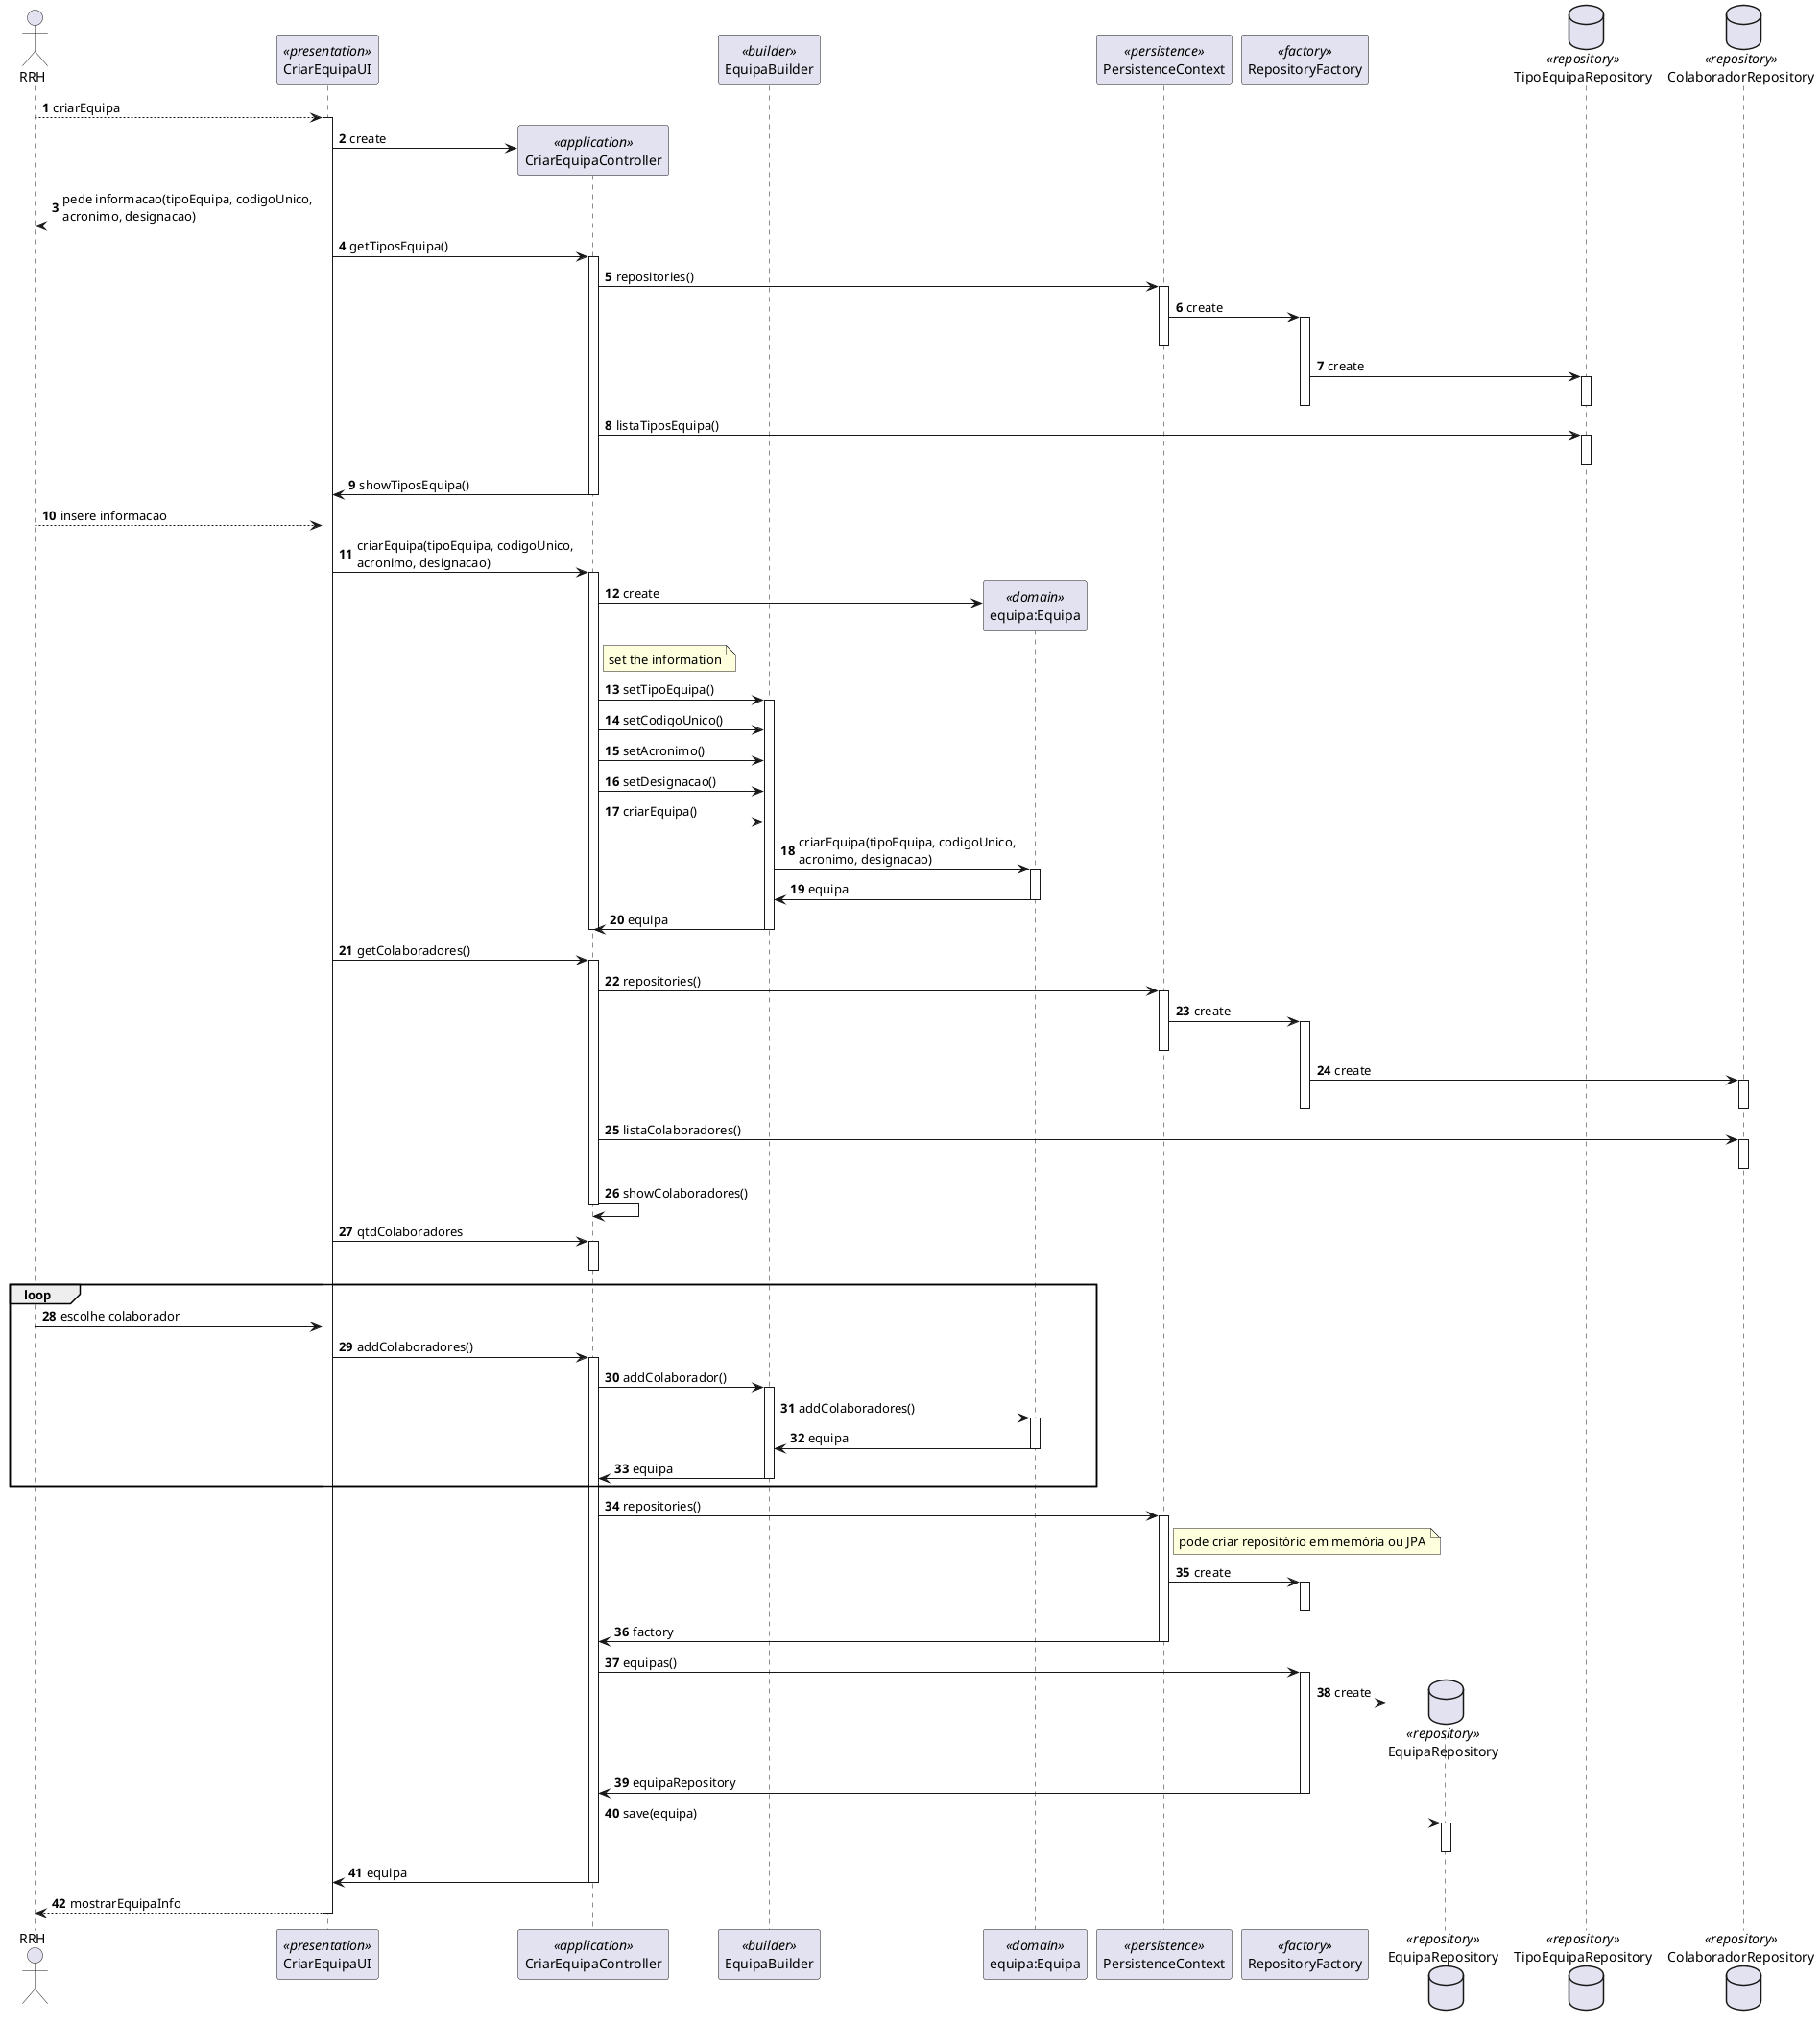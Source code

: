 @startuml
'https://plantuml.com/sequence-diagram

autonumber

actor "RRH" as ator
participant CriarEquipaUI as UI <<presentation>>
participant CriarEquipaController as Controller <<application>>
participant EquipaBuilder as Builder <<builder>>
participant "equipa:Equipa" as Equipa <<domain>>
participant PersistenceContext as Persistence <<persistence>>
participant RepositoryFactory as Factory <<factory>>
database EquipaRepository as Repository <<repository>>
database TipoEquipaRepository as TipoEquipaRepository <<repository>>
database ColaboradorRepository as ColaboradorRepository <<repository>>

ator --> UI : criarEquipa

activate UI

UI -> Controller**: create
UI --> ator: pede informacao(tipoEquipa, codigoUnico, \nacronimo, designacao)

'ir buscar ao sistema a lista de tipos equipa existentes e selecionar qual quer'

        UI -> Controller: getTiposEquipa()
        activate Controller
            Controller-> Persistence: repositories()
        activate Persistence
            Persistence-> Factory: create
        activate Factory
        deactivate Persistence
            Factory-> TipoEquipaRepository: create
        activate TipoEquipaRepository
        deactivate TipoEquipaRepository
        deactivate Factory
            Controller-> TipoEquipaRepository: listaTiposEquipa()
        activate TipoEquipaRepository
        deactivate TipoEquipaRepository
            Controller -> UI : showTiposEquipa()
        deactivate Controller

ator --> UI : insere informacao
UI -> Controller: criarEquipa(tipoEquipa, codigoUnico, \nacronimo, designacao)

activate Controller
Controller -> Equipa**: create

note right of Controller: set the information

Controller -> Builder:setTipoEquipa()
activate Builder
Controller -> Builder:setCodigoUnico()
Controller -> Builder:setAcronimo()
Controller -> Builder:setDesignacao()

Controller -> Builder:criarEquipa()

            Builder -> Equipa: criarEquipa(tipoEquipa, codigoUnico, \nacronimo, designacao)
            activate Equipa
                Equipa->Builder: equipa
            deactivate Equipa
                Builder -> Controller: equipa
        deactivate Builder
        deactivate Controller

'ir buscar ao sistema a lista de colaboradores existentes e selecionar quais quer'

        UI -> Controller: getColaboradores()
        activate Controller
            Controller-> Persistence: repositories()
        activate Persistence
            Persistence-> Factory: create
        activate Factory
        deactivate Persistence
            Factory-> ColaboradorRepository: create
        activate ColaboradorRepository
        deactivate ColaboradorRepository
        deactivate Factory
            Controller-> ColaboradorRepository: listaColaboradores()
        activate ColaboradorRepository
        deactivate ColaboradorRepository
            Controller -> Controller : showColaboradores()
        deactivate Controller

'talvez criar lista de colaboradores e selecionar os q se quer para depois adicionar a equipa criada'
        UI -> Controller: qtdColaboradores
        activate Controller
        deactivate Controller
        loop
        ator->UI : escolhe colaborador
        UI -> Controller: addColaboradores()
        activate Controller

            Controller-> Builder: addColaborador()
        activate Builder
            Builder->Equipa: addColaboradores()
        activate Equipa
            Equipa->Builder:equipa
        deactivate Equipa
            Builder -> Controller: equipa
        deactivate Builder
        end loop

        Controller -> Persistence: repositories()

        activate Persistence
            note right of Persistence: pode criar repositório em memória ou JPA
            Persistence -> Factory: create
            activate Factory
            deactivate Factory
            Persistence -> Controller: factory
        deactivate Persistence

        Controller -> Factory: equipas()
        activate Factory
            Factory -> Repository**: create
            Factory -> Controller: equipaRepository
        deactivate Factory

        Controller->Repository:save(equipa)
        activate Repository
            deactivate Repository
            Controller->UI: equipa
        deactivate Controller

        UI-->ator: mostrarEquipaInfo

deactivate UI

@enduml